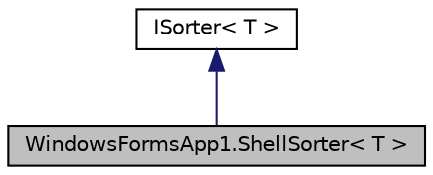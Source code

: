 digraph "WindowsFormsApp1.ShellSorter&lt; T &gt;"
{
 // LATEX_PDF_SIZE
  edge [fontname="Helvetica",fontsize="10",labelfontname="Helvetica",labelfontsize="10"];
  node [fontname="Helvetica",fontsize="10",shape=record];
  Node1 [label="WindowsFormsApp1.ShellSorter\< T \>",height=0.2,width=0.4,color="black", fillcolor="grey75", style="filled", fontcolor="black",tooltip="Реализация сортировки для элементов типа Т. Использует алгоритм сортировки Шелла с расстоянием Шелла...."];
  Node2 -> Node1 [dir="back",color="midnightblue",fontsize="10",style="solid",fontname="Helvetica"];
  Node2 [label="ISorter\< T \>",height=0.2,width=0.4,color="black", fillcolor="white", style="filled",URL="$interface_windows_forms_app1_1_1_i_sorter.html",tooltip="Интерфейс, описывающий сортировщик элементов типа Т."];
}
